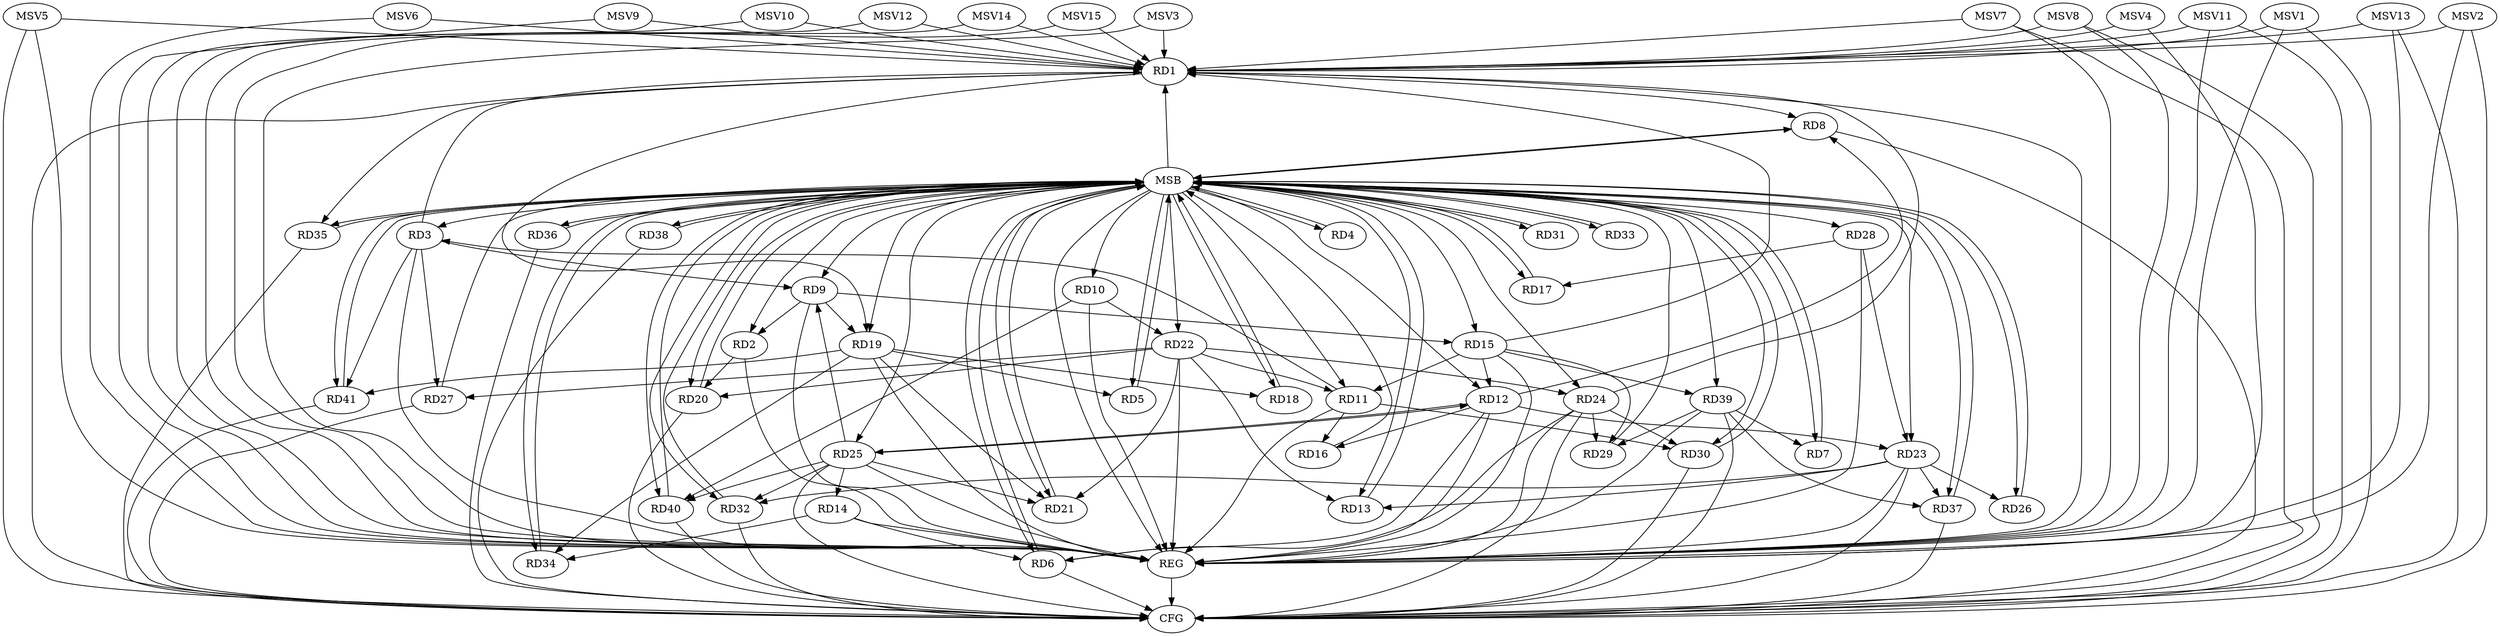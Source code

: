 strict digraph G {
  RD1 [ label="RD1" ];
  RD2 [ label="RD2" ];
  RD3 [ label="RD3" ];
  RD4 [ label="RD4" ];
  RD5 [ label="RD5" ];
  RD6 [ label="RD6" ];
  RD7 [ label="RD7" ];
  RD8 [ label="RD8" ];
  RD9 [ label="RD9" ];
  RD10 [ label="RD10" ];
  RD11 [ label="RD11" ];
  RD12 [ label="RD12" ];
  RD13 [ label="RD13" ];
  RD14 [ label="RD14" ];
  RD15 [ label="RD15" ];
  RD16 [ label="RD16" ];
  RD17 [ label="RD17" ];
  RD18 [ label="RD18" ];
  RD19 [ label="RD19" ];
  RD20 [ label="RD20" ];
  RD21 [ label="RD21" ];
  RD22 [ label="RD22" ];
  RD23 [ label="RD23" ];
  RD24 [ label="RD24" ];
  RD25 [ label="RD25" ];
  RD26 [ label="RD26" ];
  RD27 [ label="RD27" ];
  RD28 [ label="RD28" ];
  RD29 [ label="RD29" ];
  RD30 [ label="RD30" ];
  RD31 [ label="RD31" ];
  RD32 [ label="RD32" ];
  RD33 [ label="RD33" ];
  RD34 [ label="RD34" ];
  RD35 [ label="RD35" ];
  RD36 [ label="RD36" ];
  RD37 [ label="RD37" ];
  RD38 [ label="RD38" ];
  RD39 [ label="RD39" ];
  RD40 [ label="RD40" ];
  RD41 [ label="RD41" ];
  REG [ label="REG" ];
  MSB [ label="MSB" ];
  CFG [ label="CFG" ];
  MSV1 [ label="MSV1" ];
  MSV2 [ label="MSV2" ];
  MSV3 [ label="MSV3" ];
  MSV4 [ label="MSV4" ];
  MSV5 [ label="MSV5" ];
  MSV6 [ label="MSV6" ];
  MSV7 [ label="MSV7" ];
  MSV8 [ label="MSV8" ];
  MSV9 [ label="MSV9" ];
  MSV10 [ label="MSV10" ];
  MSV11 [ label="MSV11" ];
  MSV12 [ label="MSV12" ];
  MSV13 [ label="MSV13" ];
  MSV14 [ label="MSV14" ];
  MSV15 [ label="MSV15" ];
  RD3 -> RD1;
  RD1 -> RD8;
  RD15 -> RD1;
  RD1 -> RD19;
  RD24 -> RD1;
  RD1 -> RD35;
  RD9 -> RD2;
  RD2 -> RD20;
  RD3 -> RD9;
  RD11 -> RD3;
  RD3 -> RD27;
  RD3 -> RD41;
  RD19 -> RD5;
  RD12 -> RD6;
  RD14 -> RD6;
  RD24 -> RD6;
  RD39 -> RD7;
  RD12 -> RD8;
  RD9 -> RD15;
  RD9 -> RD19;
  RD25 -> RD9;
  RD10 -> RD22;
  RD10 -> RD40;
  RD15 -> RD11;
  RD11 -> RD16;
  RD22 -> RD11;
  RD11 -> RD30;
  RD15 -> RD12;
  RD12 -> RD16;
  RD12 -> RD23;
  RD12 -> RD25;
  RD25 -> RD12;
  RD22 -> RD13;
  RD23 -> RD13;
  RD25 -> RD14;
  RD14 -> RD34;
  RD15 -> RD29;
  RD15 -> RD39;
  RD28 -> RD17;
  RD19 -> RD18;
  RD19 -> RD21;
  RD19 -> RD34;
  RD19 -> RD41;
  RD22 -> RD20;
  RD22 -> RD21;
  RD25 -> RD21;
  RD22 -> RD24;
  RD22 -> RD27;
  RD23 -> RD26;
  RD28 -> RD23;
  RD23 -> RD32;
  RD23 -> RD37;
  RD24 -> RD29;
  RD24 -> RD30;
  RD25 -> RD32;
  RD25 -> RD40;
  RD39 -> RD29;
  RD39 -> RD37;
  RD1 -> REG;
  RD2 -> REG;
  RD3 -> REG;
  RD9 -> REG;
  RD10 -> REG;
  RD11 -> REG;
  RD12 -> REG;
  RD14 -> REG;
  RD15 -> REG;
  RD19 -> REG;
  RD22 -> REG;
  RD23 -> REG;
  RD24 -> REG;
  RD25 -> REG;
  RD28 -> REG;
  RD39 -> REG;
  RD4 -> MSB;
  MSB -> RD12;
  MSB -> RD19;
  MSB -> RD37;
  MSB -> REG;
  RD5 -> MSB;
  MSB -> RD7;
  MSB -> RD11;
  MSB -> RD13;
  MSB -> RD25;
  MSB -> RD28;
  MSB -> RD30;
  MSB -> RD41;
  RD6 -> MSB;
  RD7 -> MSB;
  MSB -> RD3;
  MSB -> RD4;
  MSB -> RD8;
  MSB -> RD36;
  MSB -> RD40;
  RD8 -> MSB;
  MSB -> RD31;
  RD13 -> MSB;
  MSB -> RD17;
  MSB -> RD38;
  MSB -> RD39;
  RD16 -> MSB;
  MSB -> RD15;
  MSB -> RD23;
  MSB -> RD35;
  RD17 -> MSB;
  RD18 -> MSB;
  MSB -> RD2;
  RD20 -> MSB;
  MSB -> RD1;
  MSB -> RD9;
  MSB -> RD26;
  MSB -> RD34;
  RD21 -> MSB;
  MSB -> RD32;
  RD26 -> MSB;
  MSB -> RD10;
  RD27 -> MSB;
  MSB -> RD20;
  RD29 -> MSB;
  MSB -> RD21;
  RD30 -> MSB;
  RD31 -> MSB;
  RD32 -> MSB;
  RD33 -> MSB;
  RD34 -> MSB;
  RD35 -> MSB;
  MSB -> RD33;
  RD36 -> MSB;
  MSB -> RD18;
  RD37 -> MSB;
  MSB -> RD5;
  MSB -> RD6;
  RD38 -> MSB;
  MSB -> RD24;
  RD40 -> MSB;
  RD41 -> MSB;
  MSB -> RD22;
  RD24 -> CFG;
  RD36 -> CFG;
  RD27 -> CFG;
  RD41 -> CFG;
  RD6 -> CFG;
  RD35 -> CFG;
  RD20 -> CFG;
  RD25 -> CFG;
  RD39 -> CFG;
  RD30 -> CFG;
  RD32 -> CFG;
  RD23 -> CFG;
  RD8 -> CFG;
  RD38 -> CFG;
  RD37 -> CFG;
  RD1 -> CFG;
  RD40 -> CFG;
  REG -> CFG;
  MSV1 -> RD1;
  MSV2 -> RD1;
  MSV3 -> RD1;
  MSV4 -> RD1;
  MSV1 -> REG;
  MSV1 -> CFG;
  MSV2 -> REG;
  MSV2 -> CFG;
  MSV3 -> REG;
  MSV4 -> REG;
  MSV5 -> RD1;
  MSV6 -> RD1;
  MSV7 -> RD1;
  MSV5 -> REG;
  MSV5 -> CFG;
  MSV6 -> REG;
  MSV7 -> REG;
  MSV7 -> CFG;
  MSV8 -> RD1;
  MSV8 -> REG;
  MSV8 -> CFG;
  MSV9 -> RD1;
  MSV9 -> REG;
  MSV10 -> RD1;
  MSV10 -> REG;
  MSV11 -> RD1;
  MSV11 -> REG;
  MSV11 -> CFG;
  MSV12 -> RD1;
  MSV12 -> REG;
  MSV13 -> RD1;
  MSV13 -> REG;
  MSV13 -> CFG;
  MSV14 -> RD1;
  MSV14 -> REG;
  MSV15 -> RD1;
  MSV15 -> REG;
}
